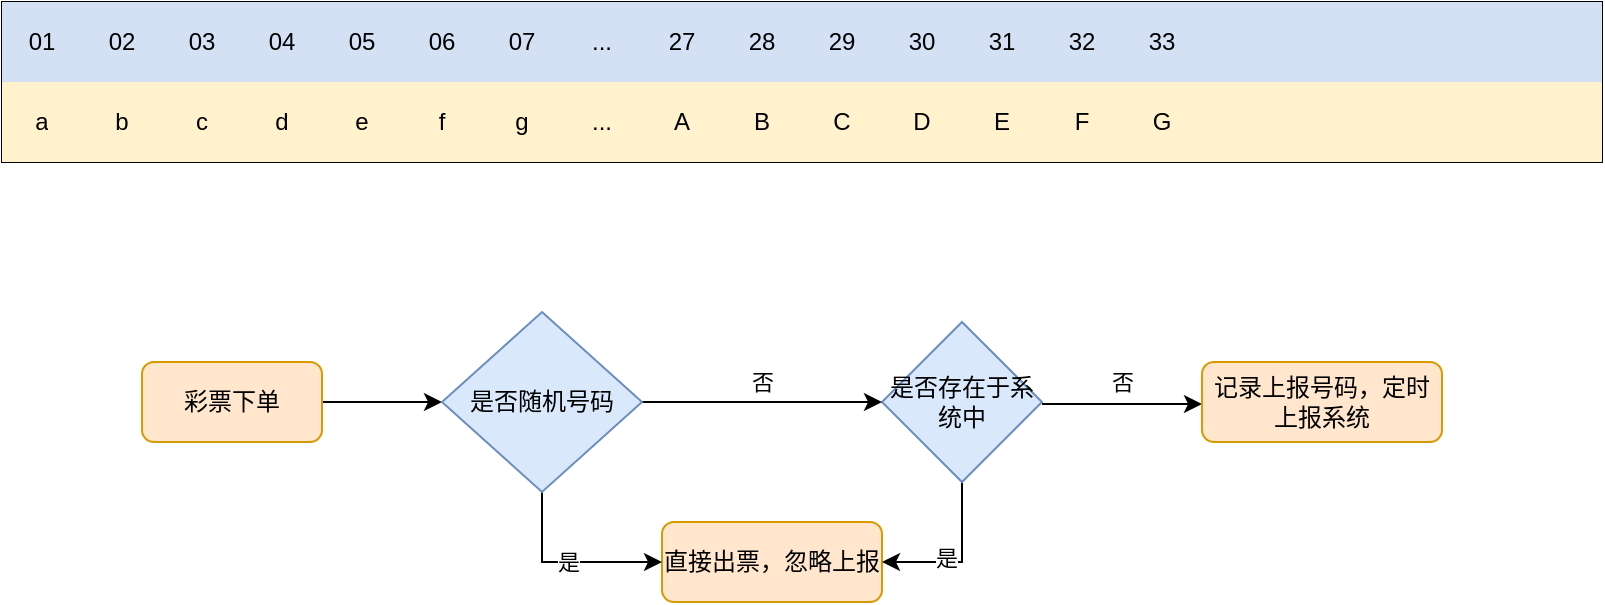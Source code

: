 <mxfile version="21.0.6" type="device"><diagram name="第 1 页" id="uH-9gUL-1C-z7bfYNWh6"><mxGraphModel dx="2110" dy="831" grid="1" gridSize="10" guides="1" tooltips="1" connect="1" arrows="1" fold="1" page="1" pageScale="1" pageWidth="827" pageHeight="1169" math="0" shadow="0"><root><mxCell id="0"/><mxCell id="1" parent="0"/><mxCell id="qvzN7eoZ7sH5atQlYMaQ-2" value="" style="shape=table;startSize=0;container=1;collapsible=0;childLayout=tableLayout;" parent="1" vertex="1"><mxGeometry y="280" width="800" height="80" as="geometry"/></mxCell><mxCell id="qvzN7eoZ7sH5atQlYMaQ-3" value="" style="shape=tableRow;horizontal=0;startSize=0;swimlaneHead=0;swimlaneBody=0;strokeColor=inherit;top=0;left=0;bottom=0;right=0;collapsible=0;dropTarget=0;fillColor=none;points=[[0,0.5],[1,0.5]];portConstraint=eastwest;swimlaneFillColor=#B5739D;" parent="qvzN7eoZ7sH5atQlYMaQ-2" vertex="1"><mxGeometry width="800" height="40" as="geometry"/></mxCell><mxCell id="qvzN7eoZ7sH5atQlYMaQ-4" value="01" style="shape=partialRectangle;html=1;whiteSpace=wrap;connectable=0;strokeColor=inherit;overflow=hidden;fillColor=#D4E1F5;top=0;left=0;bottom=0;right=0;pointerEvents=1;" parent="qvzN7eoZ7sH5atQlYMaQ-3" vertex="1"><mxGeometry width="40" height="40" as="geometry"><mxRectangle width="40" height="40" as="alternateBounds"/></mxGeometry></mxCell><mxCell id="qvzN7eoZ7sH5atQlYMaQ-5" value="02" style="shape=partialRectangle;html=1;whiteSpace=wrap;connectable=0;strokeColor=inherit;overflow=hidden;fillColor=#D4E1F5;top=0;left=0;bottom=0;right=0;pointerEvents=1;" parent="qvzN7eoZ7sH5atQlYMaQ-3" vertex="1"><mxGeometry x="40" width="40" height="40" as="geometry"><mxRectangle width="40" height="40" as="alternateBounds"/></mxGeometry></mxCell><mxCell id="qvzN7eoZ7sH5atQlYMaQ-6" value="03" style="shape=partialRectangle;html=1;whiteSpace=wrap;connectable=0;strokeColor=inherit;overflow=hidden;fillColor=#D4E1F5;top=0;left=0;bottom=0;right=0;pointerEvents=1;" parent="qvzN7eoZ7sH5atQlYMaQ-3" vertex="1"><mxGeometry x="80" width="40" height="40" as="geometry"><mxRectangle width="40" height="40" as="alternateBounds"/></mxGeometry></mxCell><mxCell id="qvzN7eoZ7sH5atQlYMaQ-7" value="04" style="shape=partialRectangle;html=1;whiteSpace=wrap;connectable=0;strokeColor=inherit;overflow=hidden;fillColor=#D4E1F5;top=0;left=0;bottom=0;right=0;pointerEvents=1;" parent="qvzN7eoZ7sH5atQlYMaQ-3" vertex="1"><mxGeometry x="120" width="40" height="40" as="geometry"><mxRectangle width="40" height="40" as="alternateBounds"/></mxGeometry></mxCell><mxCell id="qvzN7eoZ7sH5atQlYMaQ-8" value="05" style="shape=partialRectangle;html=1;whiteSpace=wrap;connectable=0;strokeColor=inherit;overflow=hidden;fillColor=#D4E1F5;top=0;left=0;bottom=0;right=0;pointerEvents=1;" parent="qvzN7eoZ7sH5atQlYMaQ-3" vertex="1"><mxGeometry x="160" width="40" height="40" as="geometry"><mxRectangle width="40" height="40" as="alternateBounds"/></mxGeometry></mxCell><mxCell id="qvzN7eoZ7sH5atQlYMaQ-9" value="06" style="shape=partialRectangle;html=1;whiteSpace=wrap;connectable=0;strokeColor=inherit;overflow=hidden;fillColor=#D4E1F5;top=0;left=0;bottom=0;right=0;pointerEvents=1;" parent="qvzN7eoZ7sH5atQlYMaQ-3" vertex="1"><mxGeometry x="200" width="40" height="40" as="geometry"><mxRectangle width="40" height="40" as="alternateBounds"/></mxGeometry></mxCell><mxCell id="qvzN7eoZ7sH5atQlYMaQ-10" value="07" style="shape=partialRectangle;html=1;whiteSpace=wrap;connectable=0;strokeColor=inherit;overflow=hidden;fillColor=#D4E1F5;top=0;left=0;bottom=0;right=0;pointerEvents=1;" parent="qvzN7eoZ7sH5atQlYMaQ-3" vertex="1"><mxGeometry x="240" width="40" height="40" as="geometry"><mxRectangle width="40" height="40" as="alternateBounds"/></mxGeometry></mxCell><mxCell id="qvzN7eoZ7sH5atQlYMaQ-11" value="..." style="shape=partialRectangle;html=1;whiteSpace=wrap;connectable=0;strokeColor=inherit;overflow=hidden;fillColor=#D4E1F5;top=0;left=0;bottom=0;right=0;pointerEvents=1;" parent="qvzN7eoZ7sH5atQlYMaQ-3" vertex="1"><mxGeometry x="280" width="40" height="40" as="geometry"><mxRectangle width="40" height="40" as="alternateBounds"/></mxGeometry></mxCell><mxCell id="qvzN7eoZ7sH5atQlYMaQ-12" value="27" style="shape=partialRectangle;html=1;whiteSpace=wrap;connectable=0;strokeColor=inherit;overflow=hidden;fillColor=#D4E1F5;top=0;left=0;bottom=0;right=0;pointerEvents=1;" parent="qvzN7eoZ7sH5atQlYMaQ-3" vertex="1"><mxGeometry x="320" width="40" height="40" as="geometry"><mxRectangle width="40" height="40" as="alternateBounds"/></mxGeometry></mxCell><mxCell id="qvzN7eoZ7sH5atQlYMaQ-13" value="28" style="shape=partialRectangle;html=1;whiteSpace=wrap;connectable=0;strokeColor=inherit;overflow=hidden;fillColor=#D4E1F5;top=0;left=0;bottom=0;right=0;pointerEvents=1;" parent="qvzN7eoZ7sH5atQlYMaQ-3" vertex="1"><mxGeometry x="360" width="40" height="40" as="geometry"><mxRectangle width="40" height="40" as="alternateBounds"/></mxGeometry></mxCell><mxCell id="qvzN7eoZ7sH5atQlYMaQ-14" value="29" style="shape=partialRectangle;html=1;whiteSpace=wrap;connectable=0;strokeColor=inherit;overflow=hidden;fillColor=#D4E1F5;top=0;left=0;bottom=0;right=0;pointerEvents=1;" parent="qvzN7eoZ7sH5atQlYMaQ-3" vertex="1"><mxGeometry x="400" width="40" height="40" as="geometry"><mxRectangle width="40" height="40" as="alternateBounds"/></mxGeometry></mxCell><mxCell id="qvzN7eoZ7sH5atQlYMaQ-15" value="30" style="shape=partialRectangle;html=1;whiteSpace=wrap;connectable=0;strokeColor=inherit;overflow=hidden;fillColor=#D4E1F5;top=0;left=0;bottom=0;right=0;pointerEvents=1;" parent="qvzN7eoZ7sH5atQlYMaQ-3" vertex="1"><mxGeometry x="440" width="40" height="40" as="geometry"><mxRectangle width="40" height="40" as="alternateBounds"/></mxGeometry></mxCell><mxCell id="qvzN7eoZ7sH5atQlYMaQ-16" value="31" style="shape=partialRectangle;html=1;whiteSpace=wrap;connectable=0;strokeColor=inherit;overflow=hidden;fillColor=#D4E1F5;top=0;left=0;bottom=0;right=0;pointerEvents=1;" parent="qvzN7eoZ7sH5atQlYMaQ-3" vertex="1"><mxGeometry x="480" width="40" height="40" as="geometry"><mxRectangle width="40" height="40" as="alternateBounds"/></mxGeometry></mxCell><mxCell id="qvzN7eoZ7sH5atQlYMaQ-17" value="32" style="shape=partialRectangle;html=1;whiteSpace=wrap;connectable=0;strokeColor=inherit;overflow=hidden;fillColor=#D4E1F5;top=0;left=0;bottom=0;right=0;pointerEvents=1;" parent="qvzN7eoZ7sH5atQlYMaQ-3" vertex="1"><mxGeometry x="520" width="40" height="40" as="geometry"><mxRectangle width="40" height="40" as="alternateBounds"/></mxGeometry></mxCell><mxCell id="qvzN7eoZ7sH5atQlYMaQ-18" value="33" style="shape=partialRectangle;html=1;whiteSpace=wrap;connectable=0;strokeColor=inherit;overflow=hidden;fillColor=#D4E1F5;top=0;left=0;bottom=0;right=0;pointerEvents=1;" parent="qvzN7eoZ7sH5atQlYMaQ-3" vertex="1"><mxGeometry x="560" width="40" height="40" as="geometry"><mxRectangle width="40" height="40" as="alternateBounds"/></mxGeometry></mxCell><mxCell id="qvzN7eoZ7sH5atQlYMaQ-19" value="" style="shape=partialRectangle;html=1;whiteSpace=wrap;connectable=0;strokeColor=inherit;overflow=hidden;fillColor=#D4E1F5;top=0;left=0;bottom=0;right=0;pointerEvents=1;" parent="qvzN7eoZ7sH5atQlYMaQ-3" vertex="1"><mxGeometry x="600" width="40" height="40" as="geometry"><mxRectangle width="40" height="40" as="alternateBounds"/></mxGeometry></mxCell><mxCell id="qvzN7eoZ7sH5atQlYMaQ-20" value="" style="shape=partialRectangle;html=1;whiteSpace=wrap;connectable=0;strokeColor=inherit;overflow=hidden;fillColor=#D4E1F5;top=0;left=0;bottom=0;right=0;pointerEvents=1;" parent="qvzN7eoZ7sH5atQlYMaQ-3" vertex="1"><mxGeometry x="640" width="40" height="40" as="geometry"><mxRectangle width="40" height="40" as="alternateBounds"/></mxGeometry></mxCell><mxCell id="qvzN7eoZ7sH5atQlYMaQ-21" value="" style="shape=partialRectangle;html=1;whiteSpace=wrap;connectable=0;strokeColor=inherit;overflow=hidden;fillColor=#D4E1F5;top=0;left=0;bottom=0;right=0;pointerEvents=1;" parent="qvzN7eoZ7sH5atQlYMaQ-3" vertex="1"><mxGeometry x="680" width="40" height="40" as="geometry"><mxRectangle width="40" height="40" as="alternateBounds"/></mxGeometry></mxCell><mxCell id="qvzN7eoZ7sH5atQlYMaQ-22" value="" style="shape=partialRectangle;html=1;whiteSpace=wrap;connectable=0;strokeColor=inherit;overflow=hidden;fillColor=#D4E1F5;top=0;left=0;bottom=0;right=0;pointerEvents=1;" parent="qvzN7eoZ7sH5atQlYMaQ-3" vertex="1"><mxGeometry x="720" width="40" height="40" as="geometry"><mxRectangle width="40" height="40" as="alternateBounds"/></mxGeometry></mxCell><mxCell id="qvzN7eoZ7sH5atQlYMaQ-23" value="" style="shape=partialRectangle;html=1;whiteSpace=wrap;connectable=0;strokeColor=inherit;overflow=hidden;fillColor=#D4E1F5;top=0;left=0;bottom=0;right=0;pointerEvents=1;" parent="qvzN7eoZ7sH5atQlYMaQ-3" vertex="1"><mxGeometry x="760" width="40" height="40" as="geometry"><mxRectangle width="40" height="40" as="alternateBounds"/></mxGeometry></mxCell><mxCell id="qvzN7eoZ7sH5atQlYMaQ-24" value="" style="shape=tableRow;horizontal=0;startSize=0;swimlaneHead=0;swimlaneBody=0;strokeColor=inherit;top=0;left=0;bottom=0;right=0;collapsible=0;dropTarget=0;fillColor=none;points=[[0,0.5],[1,0.5]];portConstraint=eastwest;" parent="qvzN7eoZ7sH5atQlYMaQ-2" vertex="1"><mxGeometry y="40" width="800" height="40" as="geometry"/></mxCell><mxCell id="qvzN7eoZ7sH5atQlYMaQ-25" value="a" style="shape=partialRectangle;html=1;whiteSpace=wrap;connectable=0;strokeColor=#d6b656;overflow=hidden;fillColor=#fff2cc;top=0;left=0;bottom=0;right=0;pointerEvents=1;" parent="qvzN7eoZ7sH5atQlYMaQ-24" vertex="1"><mxGeometry width="40" height="40" as="geometry"><mxRectangle width="40" height="40" as="alternateBounds"/></mxGeometry></mxCell><mxCell id="qvzN7eoZ7sH5atQlYMaQ-26" value="b" style="shape=partialRectangle;html=1;whiteSpace=wrap;connectable=0;strokeColor=#d6b656;overflow=hidden;fillColor=#fff2cc;top=0;left=0;bottom=0;right=0;pointerEvents=1;" parent="qvzN7eoZ7sH5atQlYMaQ-24" vertex="1"><mxGeometry x="40" width="40" height="40" as="geometry"><mxRectangle width="40" height="40" as="alternateBounds"/></mxGeometry></mxCell><mxCell id="qvzN7eoZ7sH5atQlYMaQ-27" value="c" style="shape=partialRectangle;html=1;whiteSpace=wrap;connectable=0;strokeColor=#d6b656;overflow=hidden;fillColor=#fff2cc;top=0;left=0;bottom=0;right=0;pointerEvents=1;" parent="qvzN7eoZ7sH5atQlYMaQ-24" vertex="1"><mxGeometry x="80" width="40" height="40" as="geometry"><mxRectangle width="40" height="40" as="alternateBounds"/></mxGeometry></mxCell><mxCell id="qvzN7eoZ7sH5atQlYMaQ-28" value="d" style="shape=partialRectangle;html=1;whiteSpace=wrap;connectable=0;strokeColor=#d6b656;overflow=hidden;fillColor=#fff2cc;top=0;left=0;bottom=0;right=0;pointerEvents=1;" parent="qvzN7eoZ7sH5atQlYMaQ-24" vertex="1"><mxGeometry x="120" width="40" height="40" as="geometry"><mxRectangle width="40" height="40" as="alternateBounds"/></mxGeometry></mxCell><mxCell id="qvzN7eoZ7sH5atQlYMaQ-29" value="e" style="shape=partialRectangle;html=1;whiteSpace=wrap;connectable=0;strokeColor=#d6b656;overflow=hidden;fillColor=#fff2cc;top=0;left=0;bottom=0;right=0;pointerEvents=1;" parent="qvzN7eoZ7sH5atQlYMaQ-24" vertex="1"><mxGeometry x="160" width="40" height="40" as="geometry"><mxRectangle width="40" height="40" as="alternateBounds"/></mxGeometry></mxCell><mxCell id="qvzN7eoZ7sH5atQlYMaQ-30" value="f" style="shape=partialRectangle;html=1;whiteSpace=wrap;connectable=0;strokeColor=#d6b656;overflow=hidden;fillColor=#fff2cc;top=0;left=0;bottom=0;right=0;pointerEvents=1;" parent="qvzN7eoZ7sH5atQlYMaQ-24" vertex="1"><mxGeometry x="200" width="40" height="40" as="geometry"><mxRectangle width="40" height="40" as="alternateBounds"/></mxGeometry></mxCell><mxCell id="qvzN7eoZ7sH5atQlYMaQ-31" value="g" style="shape=partialRectangle;html=1;whiteSpace=wrap;connectable=0;strokeColor=#d6b656;overflow=hidden;fillColor=#fff2cc;top=0;left=0;bottom=0;right=0;pointerEvents=1;" parent="qvzN7eoZ7sH5atQlYMaQ-24" vertex="1"><mxGeometry x="240" width="40" height="40" as="geometry"><mxRectangle width="40" height="40" as="alternateBounds"/></mxGeometry></mxCell><mxCell id="qvzN7eoZ7sH5atQlYMaQ-32" value="..." style="shape=partialRectangle;html=1;whiteSpace=wrap;connectable=0;strokeColor=#d6b656;overflow=hidden;fillColor=#fff2cc;top=0;left=0;bottom=0;right=0;pointerEvents=1;" parent="qvzN7eoZ7sH5atQlYMaQ-24" vertex="1"><mxGeometry x="280" width="40" height="40" as="geometry"><mxRectangle width="40" height="40" as="alternateBounds"/></mxGeometry></mxCell><mxCell id="qvzN7eoZ7sH5atQlYMaQ-33" value="A" style="shape=partialRectangle;html=1;whiteSpace=wrap;connectable=0;strokeColor=#d6b656;overflow=hidden;fillColor=#fff2cc;top=0;left=0;bottom=0;right=0;pointerEvents=1;" parent="qvzN7eoZ7sH5atQlYMaQ-24" vertex="1"><mxGeometry x="320" width="40" height="40" as="geometry"><mxRectangle width="40" height="40" as="alternateBounds"/></mxGeometry></mxCell><mxCell id="qvzN7eoZ7sH5atQlYMaQ-34" value="B" style="shape=partialRectangle;html=1;whiteSpace=wrap;connectable=0;strokeColor=#d6b656;overflow=hidden;fillColor=#fff2cc;top=0;left=0;bottom=0;right=0;pointerEvents=1;" parent="qvzN7eoZ7sH5atQlYMaQ-24" vertex="1"><mxGeometry x="360" width="40" height="40" as="geometry"><mxRectangle width="40" height="40" as="alternateBounds"/></mxGeometry></mxCell><mxCell id="qvzN7eoZ7sH5atQlYMaQ-35" value="C" style="shape=partialRectangle;html=1;whiteSpace=wrap;connectable=0;strokeColor=#d6b656;overflow=hidden;fillColor=#fff2cc;top=0;left=0;bottom=0;right=0;pointerEvents=1;" parent="qvzN7eoZ7sH5atQlYMaQ-24" vertex="1"><mxGeometry x="400" width="40" height="40" as="geometry"><mxRectangle width="40" height="40" as="alternateBounds"/></mxGeometry></mxCell><mxCell id="qvzN7eoZ7sH5atQlYMaQ-36" value="D" style="shape=partialRectangle;html=1;whiteSpace=wrap;connectable=0;strokeColor=#d6b656;overflow=hidden;fillColor=#fff2cc;top=0;left=0;bottom=0;right=0;pointerEvents=1;" parent="qvzN7eoZ7sH5atQlYMaQ-24" vertex="1"><mxGeometry x="440" width="40" height="40" as="geometry"><mxRectangle width="40" height="40" as="alternateBounds"/></mxGeometry></mxCell><mxCell id="qvzN7eoZ7sH5atQlYMaQ-37" value="E" style="shape=partialRectangle;html=1;whiteSpace=wrap;connectable=0;strokeColor=#d6b656;overflow=hidden;fillColor=#fff2cc;top=0;left=0;bottom=0;right=0;pointerEvents=1;" parent="qvzN7eoZ7sH5atQlYMaQ-24" vertex="1"><mxGeometry x="480" width="40" height="40" as="geometry"><mxRectangle width="40" height="40" as="alternateBounds"/></mxGeometry></mxCell><mxCell id="qvzN7eoZ7sH5atQlYMaQ-38" value="F" style="shape=partialRectangle;html=1;whiteSpace=wrap;connectable=0;strokeColor=#d6b656;overflow=hidden;fillColor=#fff2cc;top=0;left=0;bottom=0;right=0;pointerEvents=1;" parent="qvzN7eoZ7sH5atQlYMaQ-24" vertex="1"><mxGeometry x="520" width="40" height="40" as="geometry"><mxRectangle width="40" height="40" as="alternateBounds"/></mxGeometry></mxCell><mxCell id="qvzN7eoZ7sH5atQlYMaQ-39" value="G" style="shape=partialRectangle;html=1;whiteSpace=wrap;connectable=0;strokeColor=#d6b656;overflow=hidden;fillColor=#fff2cc;top=0;left=0;bottom=0;right=0;pointerEvents=1;" parent="qvzN7eoZ7sH5atQlYMaQ-24" vertex="1"><mxGeometry x="560" width="40" height="40" as="geometry"><mxRectangle width="40" height="40" as="alternateBounds"/></mxGeometry></mxCell><mxCell id="qvzN7eoZ7sH5atQlYMaQ-40" value="" style="shape=partialRectangle;html=1;whiteSpace=wrap;connectable=0;strokeColor=#d6b656;overflow=hidden;fillColor=#fff2cc;top=0;left=0;bottom=0;right=0;pointerEvents=1;" parent="qvzN7eoZ7sH5atQlYMaQ-24" vertex="1"><mxGeometry x="600" width="40" height="40" as="geometry"><mxRectangle width="40" height="40" as="alternateBounds"/></mxGeometry></mxCell><mxCell id="qvzN7eoZ7sH5atQlYMaQ-41" value="" style="shape=partialRectangle;html=1;whiteSpace=wrap;connectable=0;strokeColor=#d6b656;overflow=hidden;fillColor=#fff2cc;top=0;left=0;bottom=0;right=0;pointerEvents=1;" parent="qvzN7eoZ7sH5atQlYMaQ-24" vertex="1"><mxGeometry x="640" width="40" height="40" as="geometry"><mxRectangle width="40" height="40" as="alternateBounds"/></mxGeometry></mxCell><mxCell id="qvzN7eoZ7sH5atQlYMaQ-42" value="" style="shape=partialRectangle;html=1;whiteSpace=wrap;connectable=0;strokeColor=#d6b656;overflow=hidden;fillColor=#fff2cc;top=0;left=0;bottom=0;right=0;pointerEvents=1;" parent="qvzN7eoZ7sH5atQlYMaQ-24" vertex="1"><mxGeometry x="680" width="40" height="40" as="geometry"><mxRectangle width="40" height="40" as="alternateBounds"/></mxGeometry></mxCell><mxCell id="qvzN7eoZ7sH5atQlYMaQ-43" value="" style="shape=partialRectangle;html=1;whiteSpace=wrap;connectable=0;strokeColor=#d6b656;overflow=hidden;fillColor=#fff2cc;top=0;left=0;bottom=0;right=0;pointerEvents=1;" parent="qvzN7eoZ7sH5atQlYMaQ-24" vertex="1"><mxGeometry x="720" width="40" height="40" as="geometry"><mxRectangle width="40" height="40" as="alternateBounds"/></mxGeometry></mxCell><mxCell id="qvzN7eoZ7sH5atQlYMaQ-44" value="" style="shape=partialRectangle;html=1;whiteSpace=wrap;connectable=0;strokeColor=#d6b656;overflow=hidden;fillColor=#fff2cc;top=0;left=0;bottom=0;right=0;pointerEvents=1;" parent="qvzN7eoZ7sH5atQlYMaQ-24" vertex="1"><mxGeometry x="760" width="40" height="40" as="geometry"><mxRectangle width="40" height="40" as="alternateBounds"/></mxGeometry></mxCell><mxCell id="L15HgCfCD2w0GRDVzn4H-19" value="" style="edgeStyle=orthogonalEdgeStyle;rounded=0;orthogonalLoop=1;jettySize=auto;html=1;" edge="1" parent="1" source="L15HgCfCD2w0GRDVzn4H-1" target="L15HgCfCD2w0GRDVzn4H-10"><mxGeometry relative="1" as="geometry"/></mxCell><mxCell id="L15HgCfCD2w0GRDVzn4H-1" value="彩票下单" style="rounded=1;whiteSpace=wrap;html=1;fillColor=#ffe6cc;strokeColor=#d79b00;" vertex="1" parent="1"><mxGeometry x="70" y="460" width="90" height="40" as="geometry"/></mxCell><mxCell id="L15HgCfCD2w0GRDVzn4H-4" value="直接出票，忽略上报" style="whiteSpace=wrap;html=1;rounded=1;fillColor=#ffe6cc;strokeColor=#d79b00;" vertex="1" parent="1"><mxGeometry x="330" y="540" width="110" height="40" as="geometry"/></mxCell><mxCell id="L15HgCfCD2w0GRDVzn4H-18" value="否" style="edgeStyle=orthogonalEdgeStyle;rounded=0;orthogonalLoop=1;jettySize=auto;html=1;" edge="1" parent="1"><mxGeometry y="11" relative="1" as="geometry"><mxPoint x="520" y="481" as="sourcePoint"/><mxPoint x="600" y="481" as="targetPoint"/><mxPoint as="offset"/></mxGeometry></mxCell><mxCell id="L15HgCfCD2w0GRDVzn4H-21" style="edgeStyle=orthogonalEdgeStyle;rounded=0;orthogonalLoop=1;jettySize=auto;html=1;entryX=1;entryY=0.5;entryDx=0;entryDy=0;" edge="1" parent="1" source="L15HgCfCD2w0GRDVzn4H-9" target="L15HgCfCD2w0GRDVzn4H-4"><mxGeometry relative="1" as="geometry"/></mxCell><mxCell id="L15HgCfCD2w0GRDVzn4H-22" value="是" style="edgeLabel;html=1;align=center;verticalAlign=middle;resizable=0;points=[];" vertex="1" connectable="0" parent="L15HgCfCD2w0GRDVzn4H-21"><mxGeometry x="0.214" y="-2" relative="1" as="geometry"><mxPoint as="offset"/></mxGeometry></mxCell><mxCell id="L15HgCfCD2w0GRDVzn4H-9" value="是否存在于系统中" style="rhombus;whiteSpace=wrap;html=1;fillColor=#dae8fc;strokeColor=#6c8ebf;" vertex="1" parent="1"><mxGeometry x="440" y="440" width="80" height="80" as="geometry"/></mxCell><mxCell id="L15HgCfCD2w0GRDVzn4H-11" value="是" style="edgeStyle=orthogonalEdgeStyle;rounded=0;orthogonalLoop=1;jettySize=auto;html=1;" edge="1" parent="1" source="L15HgCfCD2w0GRDVzn4H-10" target="L15HgCfCD2w0GRDVzn4H-4"><mxGeometry relative="1" as="geometry"><Array as="points"><mxPoint x="270" y="560"/></Array></mxGeometry></mxCell><mxCell id="L15HgCfCD2w0GRDVzn4H-13" value="" style="edgeStyle=orthogonalEdgeStyle;rounded=0;orthogonalLoop=1;jettySize=auto;html=1;" edge="1" parent="1" source="L15HgCfCD2w0GRDVzn4H-10" target="L15HgCfCD2w0GRDVzn4H-9"><mxGeometry relative="1" as="geometry"/></mxCell><mxCell id="L15HgCfCD2w0GRDVzn4H-14" value="否" style="edgeLabel;html=1;align=center;verticalAlign=middle;resizable=0;points=[];" vertex="1" connectable="0" parent="L15HgCfCD2w0GRDVzn4H-13"><mxGeometry x="0.351" y="-1" relative="1" as="geometry"><mxPoint x="-21" y="-11" as="offset"/></mxGeometry></mxCell><mxCell id="L15HgCfCD2w0GRDVzn4H-10" value="是否随机号码" style="rhombus;whiteSpace=wrap;html=1;fillColor=#dae8fc;strokeColor=#6c8ebf;" vertex="1" parent="1"><mxGeometry x="220" y="435" width="100" height="90" as="geometry"/></mxCell><mxCell id="L15HgCfCD2w0GRDVzn4H-17" value="记录上报号码，定时上报系统" style="whiteSpace=wrap;html=1;rounded=1;fillColor=#ffe6cc;strokeColor=#d79b00;" vertex="1" parent="1"><mxGeometry x="600" y="460" width="120" height="40" as="geometry"/></mxCell></root></mxGraphModel></diagram></mxfile>